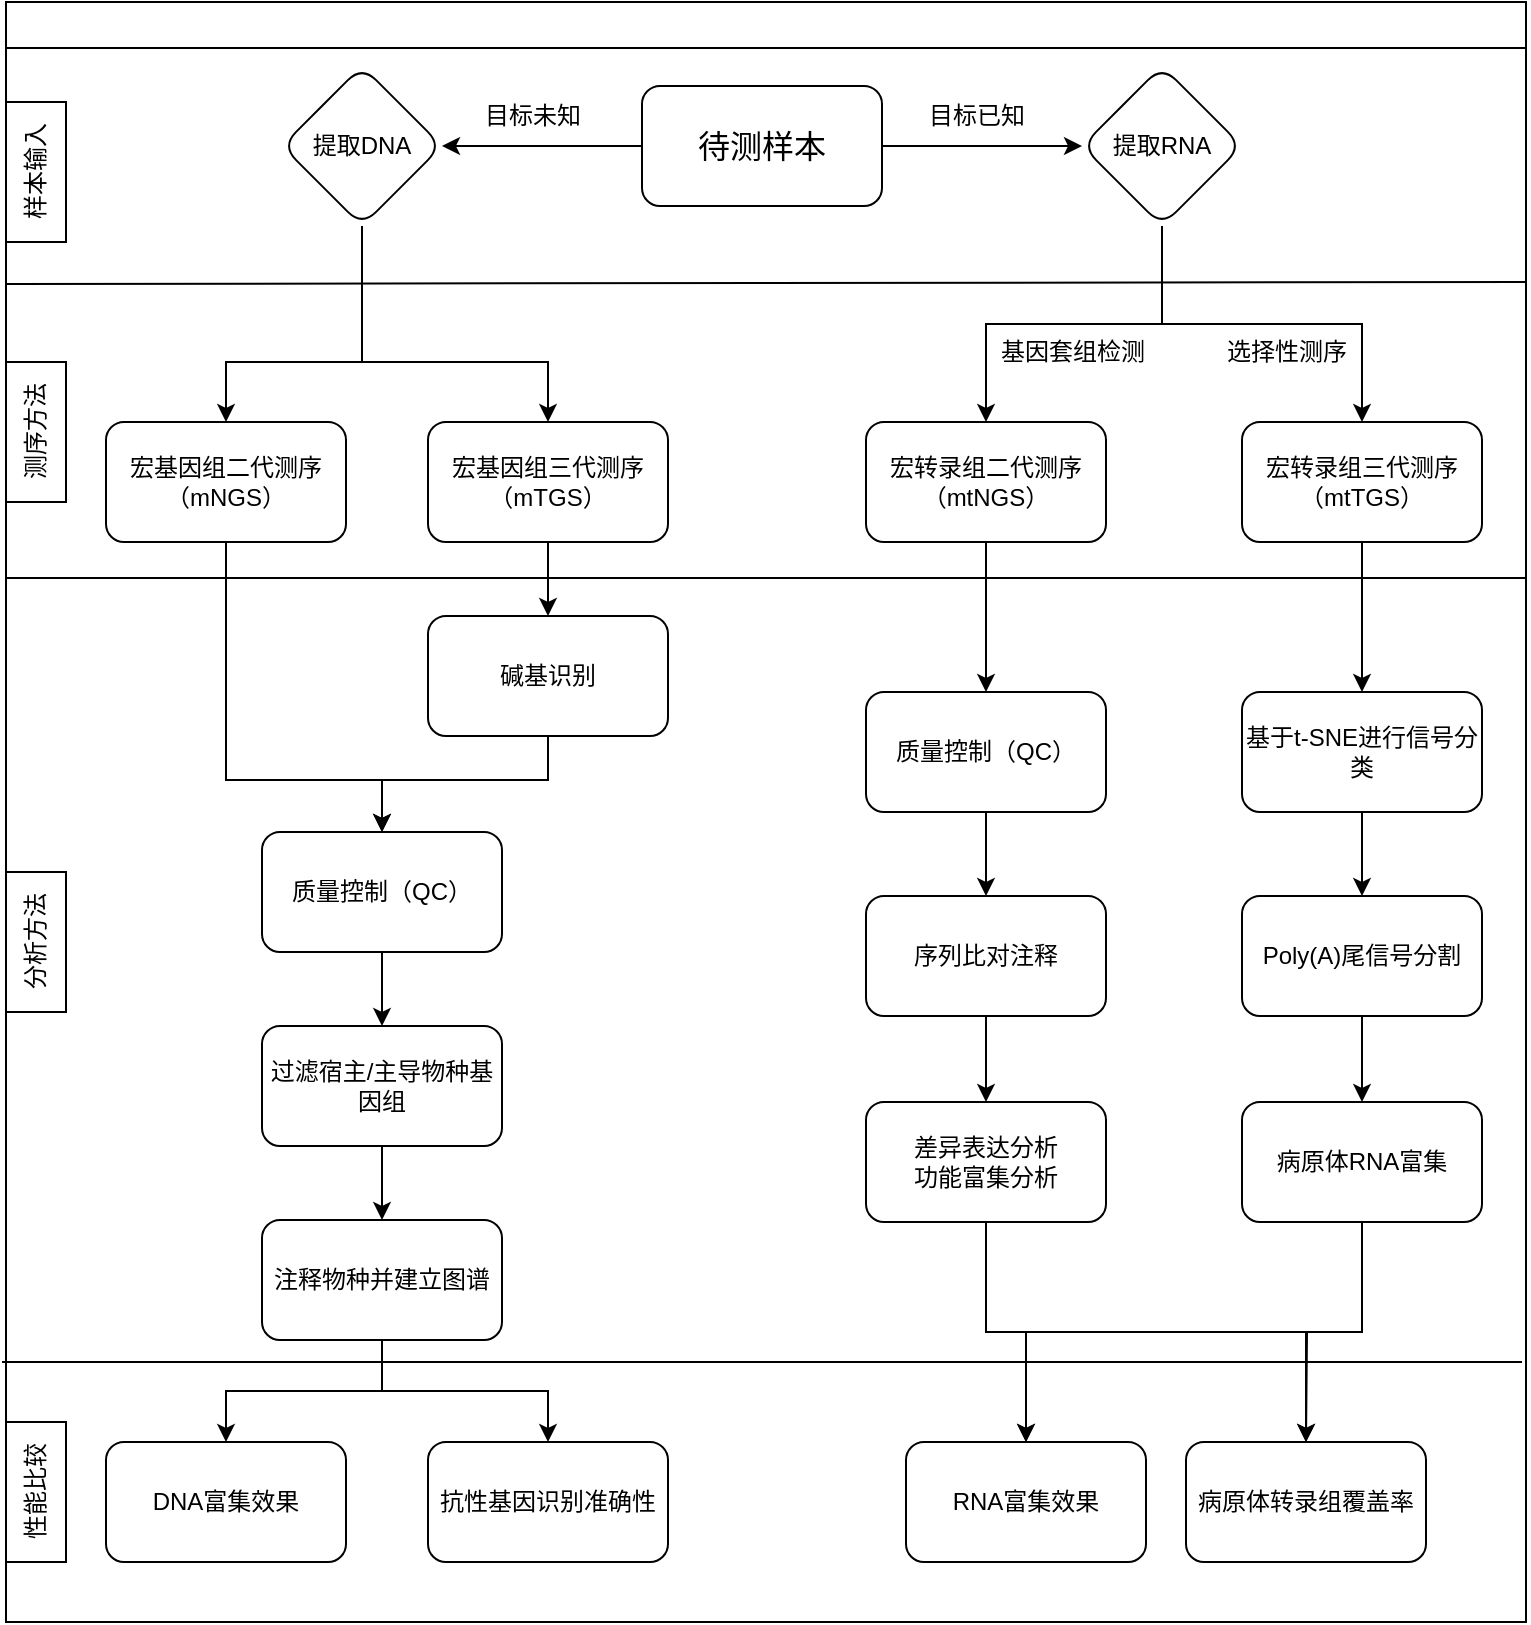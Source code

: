 <mxfile version="24.7.3" type="github">
  <diagram name="第 1 页" id="mB2ytg4VavdGL_v1y-Tx">
    <mxGraphModel dx="1687" dy="868" grid="1" gridSize="10" guides="1" tooltips="1" connect="1" arrows="1" fold="1" page="1" pageScale="1" pageWidth="827" pageHeight="1169" math="0" shadow="0">
      <root>
        <mxCell id="0" />
        <mxCell id="1" parent="0" />
        <mxCell id="_lkyO2kiW3pLqTKqFde5-1" value="" style="swimlane;whiteSpace=wrap;html=1;" vertex="1" parent="1">
          <mxGeometry x="40" y="100" width="760" height="810" as="geometry">
            <mxRectangle x="40" y="100" width="140" height="30" as="alternateBounds" />
          </mxGeometry>
        </mxCell>
        <mxCell id="_lkyO2kiW3pLqTKqFde5-7" value="" style="edgeStyle=orthogonalEdgeStyle;rounded=0;orthogonalLoop=1;jettySize=auto;html=1;" edge="1" parent="_lkyO2kiW3pLqTKqFde5-1" source="_lkyO2kiW3pLqTKqFde5-5" target="_lkyO2kiW3pLqTKqFde5-6">
          <mxGeometry relative="1" as="geometry" />
        </mxCell>
        <mxCell id="_lkyO2kiW3pLqTKqFde5-9" value="" style="edgeStyle=orthogonalEdgeStyle;rounded=0;orthogonalLoop=1;jettySize=auto;html=1;" edge="1" parent="_lkyO2kiW3pLqTKqFde5-1" source="_lkyO2kiW3pLqTKqFde5-5" target="_lkyO2kiW3pLqTKqFde5-8">
          <mxGeometry relative="1" as="geometry" />
        </mxCell>
        <mxCell id="_lkyO2kiW3pLqTKqFde5-5" value="&lt;font style=&quot;font-size: 16px;&quot;&gt;待测样本&lt;/font&gt;" style="rounded=1;whiteSpace=wrap;html=1;" vertex="1" parent="_lkyO2kiW3pLqTKqFde5-1">
          <mxGeometry x="318" y="42" width="120" height="60" as="geometry" />
        </mxCell>
        <mxCell id="_lkyO2kiW3pLqTKqFde5-14" value="" style="edgeStyle=orthogonalEdgeStyle;rounded=0;orthogonalLoop=1;jettySize=auto;html=1;entryX=0.5;entryY=0;entryDx=0;entryDy=0;" edge="1" parent="_lkyO2kiW3pLqTKqFde5-1" source="_lkyO2kiW3pLqTKqFde5-6" target="_lkyO2kiW3pLqTKqFde5-13">
          <mxGeometry relative="1" as="geometry">
            <Array as="points">
              <mxPoint x="178" y="180" />
              <mxPoint x="110" y="180" />
            </Array>
          </mxGeometry>
        </mxCell>
        <mxCell id="_lkyO2kiW3pLqTKqFde5-94" style="edgeStyle=orthogonalEdgeStyle;rounded=0;orthogonalLoop=1;jettySize=auto;html=1;exitX=0.5;exitY=1;exitDx=0;exitDy=0;entryX=0.5;entryY=0;entryDx=0;entryDy=0;" edge="1" parent="_lkyO2kiW3pLqTKqFde5-1" source="_lkyO2kiW3pLqTKqFde5-6" target="_lkyO2kiW3pLqTKqFde5-15">
          <mxGeometry relative="1" as="geometry">
            <Array as="points">
              <mxPoint x="178" y="180" />
              <mxPoint x="271" y="180" />
            </Array>
          </mxGeometry>
        </mxCell>
        <mxCell id="_lkyO2kiW3pLqTKqFde5-6" value="&lt;span style=&quot;text-wrap: nowrap;&quot;&gt;提取DNA&lt;/span&gt;" style="rhombus;whiteSpace=wrap;html=1;rounded=1;" vertex="1" parent="_lkyO2kiW3pLqTKqFde5-1">
          <mxGeometry x="138" y="32" width="80" height="80" as="geometry" />
        </mxCell>
        <mxCell id="_lkyO2kiW3pLqTKqFde5-19" value="" style="edgeStyle=orthogonalEdgeStyle;rounded=0;orthogonalLoop=1;jettySize=auto;html=1;" edge="1" parent="_lkyO2kiW3pLqTKqFde5-1" source="_lkyO2kiW3pLqTKqFde5-8" target="_lkyO2kiW3pLqTKqFde5-18">
          <mxGeometry relative="1" as="geometry" />
        </mxCell>
        <mxCell id="_lkyO2kiW3pLqTKqFde5-22" style="edgeStyle=orthogonalEdgeStyle;rounded=0;orthogonalLoop=1;jettySize=auto;html=1;exitX=0.5;exitY=1;exitDx=0;exitDy=0;entryX=0.5;entryY=0;entryDx=0;entryDy=0;" edge="1" parent="_lkyO2kiW3pLqTKqFde5-1" source="_lkyO2kiW3pLqTKqFde5-8" target="_lkyO2kiW3pLqTKqFde5-20">
          <mxGeometry relative="1" as="geometry" />
        </mxCell>
        <mxCell id="_lkyO2kiW3pLqTKqFde5-8" value="&lt;span style=&quot;text-wrap: nowrap;&quot;&gt;提取RNA&lt;/span&gt;" style="rhombus;whiteSpace=wrap;html=1;rounded=1;" vertex="1" parent="_lkyO2kiW3pLqTKqFde5-1">
          <mxGeometry x="538" y="32" width="80" height="80" as="geometry" />
        </mxCell>
        <mxCell id="_lkyO2kiW3pLqTKqFde5-54" style="edgeStyle=orthogonalEdgeStyle;rounded=0;orthogonalLoop=1;jettySize=auto;html=1;exitX=0.5;exitY=1;exitDx=0;exitDy=0;" edge="1" parent="_lkyO2kiW3pLqTKqFde5-1" source="_lkyO2kiW3pLqTKqFde5-13" target="_lkyO2kiW3pLqTKqFde5-45">
          <mxGeometry relative="1" as="geometry">
            <Array as="points">
              <mxPoint x="110" y="389" />
              <mxPoint x="188" y="389" />
            </Array>
          </mxGeometry>
        </mxCell>
        <mxCell id="_lkyO2kiW3pLqTKqFde5-13" value="宏基因组二代测序&lt;div&gt;（mNGS）&lt;/div&gt;" style="whiteSpace=wrap;html=1;rounded=1;" vertex="1" parent="_lkyO2kiW3pLqTKqFde5-1">
          <mxGeometry x="50" y="210" width="120" height="60" as="geometry" />
        </mxCell>
        <mxCell id="_lkyO2kiW3pLqTKqFde5-44" style="edgeStyle=orthogonalEdgeStyle;rounded=0;orthogonalLoop=1;jettySize=auto;html=1;exitX=0.5;exitY=1;exitDx=0;exitDy=0;" edge="1" parent="_lkyO2kiW3pLqTKqFde5-1" source="_lkyO2kiW3pLqTKqFde5-15" target="_lkyO2kiW3pLqTKqFde5-42">
          <mxGeometry relative="1" as="geometry" />
        </mxCell>
        <mxCell id="_lkyO2kiW3pLqTKqFde5-15" value="宏基因组三代测序&lt;div&gt;（mTGS）&lt;/div&gt;" style="whiteSpace=wrap;html=1;rounded=1;" vertex="1" parent="_lkyO2kiW3pLqTKqFde5-1">
          <mxGeometry x="211" y="210" width="120" height="60" as="geometry" />
        </mxCell>
        <mxCell id="_lkyO2kiW3pLqTKqFde5-52" value="" style="edgeStyle=orthogonalEdgeStyle;rounded=0;orthogonalLoop=1;jettySize=auto;html=1;" edge="1" parent="_lkyO2kiW3pLqTKqFde5-1" source="_lkyO2kiW3pLqTKqFde5-18" target="_lkyO2kiW3pLqTKqFde5-51">
          <mxGeometry relative="1" as="geometry" />
        </mxCell>
        <mxCell id="_lkyO2kiW3pLqTKqFde5-18" value="宏转录组二代测序&lt;div&gt;（mtNGS）&lt;/div&gt;" style="whiteSpace=wrap;html=1;rounded=1;" vertex="1" parent="_lkyO2kiW3pLqTKqFde5-1">
          <mxGeometry x="430" y="210" width="120" height="60" as="geometry" />
        </mxCell>
        <mxCell id="_lkyO2kiW3pLqTKqFde5-60" value="" style="edgeStyle=orthogonalEdgeStyle;rounded=0;orthogonalLoop=1;jettySize=auto;html=1;" edge="1" parent="_lkyO2kiW3pLqTKqFde5-1" source="_lkyO2kiW3pLqTKqFde5-20" target="_lkyO2kiW3pLqTKqFde5-59">
          <mxGeometry relative="1" as="geometry" />
        </mxCell>
        <mxCell id="_lkyO2kiW3pLqTKqFde5-20" value="宏转录组三代测序&lt;div&gt;（mtTGS）&lt;/div&gt;" style="whiteSpace=wrap;html=1;rounded=1;" vertex="1" parent="_lkyO2kiW3pLqTKqFde5-1">
          <mxGeometry x="618" y="210" width="120" height="60" as="geometry" />
        </mxCell>
        <mxCell id="_lkyO2kiW3pLqTKqFde5-46" value="" style="edgeStyle=orthogonalEdgeStyle;rounded=0;orthogonalLoop=1;jettySize=auto;html=1;" edge="1" parent="_lkyO2kiW3pLqTKqFde5-1" source="_lkyO2kiW3pLqTKqFde5-42" target="_lkyO2kiW3pLqTKqFde5-45">
          <mxGeometry relative="1" as="geometry">
            <Array as="points">
              <mxPoint x="271" y="389" />
              <mxPoint x="188" y="389" />
            </Array>
          </mxGeometry>
        </mxCell>
        <mxCell id="_lkyO2kiW3pLqTKqFde5-42" value="碱基识别" style="whiteSpace=wrap;html=1;rounded=1;" vertex="1" parent="_lkyO2kiW3pLqTKqFde5-1">
          <mxGeometry x="211" y="307" width="120" height="60" as="geometry" />
        </mxCell>
        <mxCell id="_lkyO2kiW3pLqTKqFde5-48" value="" style="edgeStyle=orthogonalEdgeStyle;rounded=0;orthogonalLoop=1;jettySize=auto;html=1;" edge="1" parent="_lkyO2kiW3pLqTKqFde5-1" source="_lkyO2kiW3pLqTKqFde5-45" target="_lkyO2kiW3pLqTKqFde5-47">
          <mxGeometry relative="1" as="geometry" />
        </mxCell>
        <mxCell id="_lkyO2kiW3pLqTKqFde5-45" value="质量控制（QC）" style="whiteSpace=wrap;html=1;rounded=1;" vertex="1" parent="_lkyO2kiW3pLqTKqFde5-1">
          <mxGeometry x="128" y="415" width="120" height="60" as="geometry" />
        </mxCell>
        <mxCell id="_lkyO2kiW3pLqTKqFde5-50" value="" style="edgeStyle=orthogonalEdgeStyle;rounded=0;orthogonalLoop=1;jettySize=auto;html=1;" edge="1" parent="_lkyO2kiW3pLqTKqFde5-1" source="_lkyO2kiW3pLqTKqFde5-47" target="_lkyO2kiW3pLqTKqFde5-49">
          <mxGeometry relative="1" as="geometry" />
        </mxCell>
        <mxCell id="_lkyO2kiW3pLqTKqFde5-47" value="过滤宿主/主导物种基因组" style="whiteSpace=wrap;html=1;rounded=1;" vertex="1" parent="_lkyO2kiW3pLqTKqFde5-1">
          <mxGeometry x="128" y="512" width="120" height="60" as="geometry" />
        </mxCell>
        <mxCell id="_lkyO2kiW3pLqTKqFde5-73" style="edgeStyle=orthogonalEdgeStyle;rounded=0;orthogonalLoop=1;jettySize=auto;html=1;exitX=0.5;exitY=1;exitDx=0;exitDy=0;entryX=0.5;entryY=0;entryDx=0;entryDy=0;" edge="1" parent="_lkyO2kiW3pLqTKqFde5-1" source="_lkyO2kiW3pLqTKqFde5-49" target="_lkyO2kiW3pLqTKqFde5-71">
          <mxGeometry relative="1" as="geometry" />
        </mxCell>
        <mxCell id="_lkyO2kiW3pLqTKqFde5-49" value="注释物种并建立图谱" style="whiteSpace=wrap;html=1;rounded=1;" vertex="1" parent="_lkyO2kiW3pLqTKqFde5-1">
          <mxGeometry x="128" y="609" width="120" height="60" as="geometry" />
        </mxCell>
        <mxCell id="_lkyO2kiW3pLqTKqFde5-56" value="" style="edgeStyle=orthogonalEdgeStyle;rounded=0;orthogonalLoop=1;jettySize=auto;html=1;" edge="1" parent="_lkyO2kiW3pLqTKqFde5-1" source="_lkyO2kiW3pLqTKqFde5-51" target="_lkyO2kiW3pLqTKqFde5-55">
          <mxGeometry relative="1" as="geometry" />
        </mxCell>
        <mxCell id="_lkyO2kiW3pLqTKqFde5-51" value="质量控制（QC）" style="whiteSpace=wrap;html=1;rounded=1;" vertex="1" parent="_lkyO2kiW3pLqTKqFde5-1">
          <mxGeometry x="430" y="345" width="120" height="60" as="geometry" />
        </mxCell>
        <mxCell id="_lkyO2kiW3pLqTKqFde5-58" value="" style="edgeStyle=orthogonalEdgeStyle;rounded=0;orthogonalLoop=1;jettySize=auto;html=1;" edge="1" parent="_lkyO2kiW3pLqTKqFde5-1" source="_lkyO2kiW3pLqTKqFde5-55" target="_lkyO2kiW3pLqTKqFde5-57">
          <mxGeometry relative="1" as="geometry" />
        </mxCell>
        <mxCell id="_lkyO2kiW3pLqTKqFde5-55" value="序列比对注释" style="whiteSpace=wrap;html=1;rounded=1;" vertex="1" parent="_lkyO2kiW3pLqTKqFde5-1">
          <mxGeometry x="430" y="447" width="120" height="60" as="geometry" />
        </mxCell>
        <mxCell id="_lkyO2kiW3pLqTKqFde5-75" value="" style="edgeStyle=orthogonalEdgeStyle;rounded=0;orthogonalLoop=1;jettySize=auto;html=1;" edge="1" parent="_lkyO2kiW3pLqTKqFde5-1" source="_lkyO2kiW3pLqTKqFde5-57" target="_lkyO2kiW3pLqTKqFde5-74">
          <mxGeometry relative="1" as="geometry" />
        </mxCell>
        <mxCell id="_lkyO2kiW3pLqTKqFde5-79" style="edgeStyle=orthogonalEdgeStyle;rounded=0;orthogonalLoop=1;jettySize=auto;html=1;exitX=0.5;exitY=1;exitDx=0;exitDy=0;entryX=0.5;entryY=0;entryDx=0;entryDy=0;" edge="1" parent="_lkyO2kiW3pLqTKqFde5-1" source="_lkyO2kiW3pLqTKqFde5-57" target="_lkyO2kiW3pLqTKqFde5-78">
          <mxGeometry relative="1" as="geometry" />
        </mxCell>
        <mxCell id="_lkyO2kiW3pLqTKqFde5-57" value="差异表达分析&lt;div&gt;功能富集分析&lt;/div&gt;" style="whiteSpace=wrap;html=1;rounded=1;" vertex="1" parent="_lkyO2kiW3pLqTKqFde5-1">
          <mxGeometry x="430" y="550" width="120" height="60" as="geometry" />
        </mxCell>
        <mxCell id="_lkyO2kiW3pLqTKqFde5-62" value="" style="edgeStyle=orthogonalEdgeStyle;rounded=0;orthogonalLoop=1;jettySize=auto;html=1;" edge="1" parent="_lkyO2kiW3pLqTKqFde5-1" source="_lkyO2kiW3pLqTKqFde5-59" target="_lkyO2kiW3pLqTKqFde5-61">
          <mxGeometry relative="1" as="geometry" />
        </mxCell>
        <mxCell id="_lkyO2kiW3pLqTKqFde5-59" value="基于t-SNE进行信号分类" style="whiteSpace=wrap;html=1;rounded=1;" vertex="1" parent="_lkyO2kiW3pLqTKqFde5-1">
          <mxGeometry x="618" y="345" width="120" height="60" as="geometry" />
        </mxCell>
        <mxCell id="_lkyO2kiW3pLqTKqFde5-64" value="" style="edgeStyle=orthogonalEdgeStyle;rounded=0;orthogonalLoop=1;jettySize=auto;html=1;" edge="1" parent="_lkyO2kiW3pLqTKqFde5-1" source="_lkyO2kiW3pLqTKqFde5-61" target="_lkyO2kiW3pLqTKqFde5-63">
          <mxGeometry relative="1" as="geometry" />
        </mxCell>
        <mxCell id="_lkyO2kiW3pLqTKqFde5-61" value="Poly(A)尾信号分割" style="whiteSpace=wrap;html=1;rounded=1;" vertex="1" parent="_lkyO2kiW3pLqTKqFde5-1">
          <mxGeometry x="618" y="447" width="120" height="60" as="geometry" />
        </mxCell>
        <mxCell id="_lkyO2kiW3pLqTKqFde5-76" style="edgeStyle=orthogonalEdgeStyle;rounded=0;orthogonalLoop=1;jettySize=auto;html=1;exitX=0.5;exitY=1;exitDx=0;exitDy=0;entryX=0.5;entryY=0;entryDx=0;entryDy=0;" edge="1" parent="_lkyO2kiW3pLqTKqFde5-1" source="_lkyO2kiW3pLqTKqFde5-63" target="_lkyO2kiW3pLqTKqFde5-74">
          <mxGeometry relative="1" as="geometry" />
        </mxCell>
        <mxCell id="_lkyO2kiW3pLqTKqFde5-81" style="edgeStyle=orthogonalEdgeStyle;rounded=0;orthogonalLoop=1;jettySize=auto;html=1;exitX=0.5;exitY=1;exitDx=0;exitDy=0;" edge="1" parent="_lkyO2kiW3pLqTKqFde5-1" source="_lkyO2kiW3pLqTKqFde5-63">
          <mxGeometry relative="1" as="geometry">
            <mxPoint x="650" y="720" as="targetPoint" />
          </mxGeometry>
        </mxCell>
        <mxCell id="_lkyO2kiW3pLqTKqFde5-63" value="病原体RNA富集" style="whiteSpace=wrap;html=1;rounded=1;" vertex="1" parent="_lkyO2kiW3pLqTKqFde5-1">
          <mxGeometry x="618" y="550" width="120" height="60" as="geometry" />
        </mxCell>
        <mxCell id="_lkyO2kiW3pLqTKqFde5-67" value="目标未知" style="text;html=1;align=center;verticalAlign=middle;resizable=0;points=[];autosize=1;strokeColor=none;fillColor=none;" vertex="1" parent="_lkyO2kiW3pLqTKqFde5-1">
          <mxGeometry x="228" y="42" width="70" height="30" as="geometry" />
        </mxCell>
        <mxCell id="_lkyO2kiW3pLqTKqFde5-68" value="目标已知" style="text;html=1;align=center;verticalAlign=middle;resizable=0;points=[];autosize=1;strokeColor=none;fillColor=none;" vertex="1" parent="_lkyO2kiW3pLqTKqFde5-1">
          <mxGeometry x="450" y="42" width="70" height="30" as="geometry" />
        </mxCell>
        <mxCell id="_lkyO2kiW3pLqTKqFde5-69" value="DNA富集效果" style="rounded=1;whiteSpace=wrap;html=1;" vertex="1" parent="_lkyO2kiW3pLqTKqFde5-1">
          <mxGeometry x="50" y="720" width="120" height="60" as="geometry" />
        </mxCell>
        <mxCell id="_lkyO2kiW3pLqTKqFde5-70" style="edgeStyle=orthogonalEdgeStyle;rounded=0;orthogonalLoop=1;jettySize=auto;html=1;exitX=0.5;exitY=1;exitDx=0;exitDy=0;entryX=0.5;entryY=0;entryDx=0;entryDy=0;" edge="1" parent="_lkyO2kiW3pLqTKqFde5-1" source="_lkyO2kiW3pLqTKqFde5-49" target="_lkyO2kiW3pLqTKqFde5-69">
          <mxGeometry relative="1" as="geometry" />
        </mxCell>
        <mxCell id="_lkyO2kiW3pLqTKqFde5-71" value="抗性基因识别准确性" style="rounded=1;whiteSpace=wrap;html=1;" vertex="1" parent="_lkyO2kiW3pLqTKqFde5-1">
          <mxGeometry x="211" y="720" width="120" height="60" as="geometry" />
        </mxCell>
        <mxCell id="_lkyO2kiW3pLqTKqFde5-74" value="RNA富集效果" style="whiteSpace=wrap;html=1;rounded=1;" vertex="1" parent="_lkyO2kiW3pLqTKqFde5-1">
          <mxGeometry x="450" y="720" width="120" height="60" as="geometry" />
        </mxCell>
        <mxCell id="_lkyO2kiW3pLqTKqFde5-78" value="病原体转录组覆盖率" style="rounded=1;whiteSpace=wrap;html=1;" vertex="1" parent="_lkyO2kiW3pLqTKqFde5-1">
          <mxGeometry x="590" y="720" width="120" height="60" as="geometry" />
        </mxCell>
        <mxCell id="_lkyO2kiW3pLqTKqFde5-83" value="" style="endArrow=none;html=1;rounded=0;exitX=0;exitY=0.25;exitDx=0;exitDy=0;entryX=1;entryY=0.25;entryDx=0;entryDy=0;" edge="1" parent="_lkyO2kiW3pLqTKqFde5-1">
          <mxGeometry width="50" height="50" relative="1" as="geometry">
            <mxPoint x="-2" y="680" as="sourcePoint" />
            <mxPoint x="758" y="680.0" as="targetPoint" />
          </mxGeometry>
        </mxCell>
        <mxCell id="_lkyO2kiW3pLqTKqFde5-85" value="样本输入" style="text;html=1;align=center;verticalAlign=middle;resizable=0;points=[];autosize=1;rotation=270;strokeColor=default;" vertex="1" parent="_lkyO2kiW3pLqTKqFde5-1">
          <mxGeometry x="-20" y="70" width="70" height="30" as="geometry" />
        </mxCell>
        <mxCell id="_lkyO2kiW3pLqTKqFde5-86" value="测序方法" style="text;html=1;align=center;verticalAlign=middle;resizable=0;points=[];autosize=1;strokeColor=default;fillColor=none;rotation=270;" vertex="1" parent="_lkyO2kiW3pLqTKqFde5-1">
          <mxGeometry x="-20" y="200" width="70" height="30" as="geometry" />
        </mxCell>
        <mxCell id="_lkyO2kiW3pLqTKqFde5-87" value="分析方法" style="text;html=1;align=center;verticalAlign=middle;resizable=0;points=[];autosize=1;strokeColor=default;fillColor=none;rotation=270;" vertex="1" parent="_lkyO2kiW3pLqTKqFde5-1">
          <mxGeometry x="-20" y="455" width="70" height="30" as="geometry" />
        </mxCell>
        <mxCell id="_lkyO2kiW3pLqTKqFde5-88" value="性能比较" style="text;html=1;align=center;verticalAlign=middle;resizable=0;points=[];autosize=1;strokeColor=default;fillColor=none;rotation=270;" vertex="1" parent="_lkyO2kiW3pLqTKqFde5-1">
          <mxGeometry x="-20" y="730" width="70" height="30" as="geometry" />
        </mxCell>
        <mxCell id="_lkyO2kiW3pLqTKqFde5-89" value="选择性测序" style="text;html=1;align=center;verticalAlign=middle;resizable=0;points=[];autosize=1;strokeColor=none;fillColor=none;" vertex="1" parent="_lkyO2kiW3pLqTKqFde5-1">
          <mxGeometry x="600" y="160" width="80" height="30" as="geometry" />
        </mxCell>
        <mxCell id="_lkyO2kiW3pLqTKqFde5-90" value="基因套组检测" style="text;html=1;align=center;verticalAlign=middle;resizable=0;points=[];autosize=1;strokeColor=none;fillColor=none;" vertex="1" parent="_lkyO2kiW3pLqTKqFde5-1">
          <mxGeometry x="483" y="160" width="100" height="30" as="geometry" />
        </mxCell>
        <mxCell id="_lkyO2kiW3pLqTKqFde5-41" value="" style="endArrow=none;html=1;rounded=0;exitX=0;exitY=0.25;exitDx=0;exitDy=0;" edge="1" parent="1">
          <mxGeometry width="50" height="50" relative="1" as="geometry">
            <mxPoint x="40" y="241" as="sourcePoint" />
            <mxPoint x="800" y="240" as="targetPoint" />
          </mxGeometry>
        </mxCell>
        <mxCell id="_lkyO2kiW3pLqTKqFde5-82" value="" style="endArrow=none;html=1;rounded=0;exitX=0;exitY=0.25;exitDx=0;exitDy=0;entryX=1;entryY=0.25;entryDx=0;entryDy=0;" edge="1" parent="1">
          <mxGeometry width="50" height="50" relative="1" as="geometry">
            <mxPoint x="40" y="388" as="sourcePoint" />
            <mxPoint x="800" y="388.0" as="targetPoint" />
          </mxGeometry>
        </mxCell>
      </root>
    </mxGraphModel>
  </diagram>
</mxfile>
